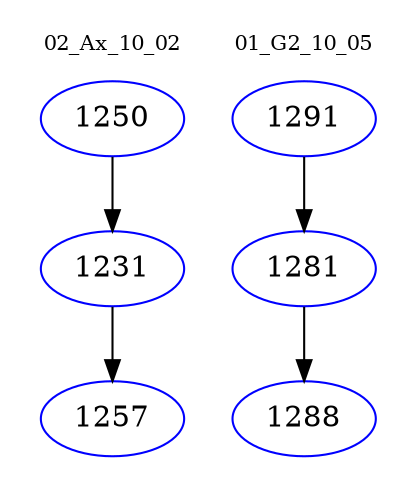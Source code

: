 digraph{
subgraph cluster_0 {
color = white
label = "02_Ax_10_02";
fontsize=10;
T0_1250 [label="1250", color="blue"]
T0_1250 -> T0_1231 [color="black"]
T0_1231 [label="1231", color="blue"]
T0_1231 -> T0_1257 [color="black"]
T0_1257 [label="1257", color="blue"]
}
subgraph cluster_1 {
color = white
label = "01_G2_10_05";
fontsize=10;
T1_1291 [label="1291", color="blue"]
T1_1291 -> T1_1281 [color="black"]
T1_1281 [label="1281", color="blue"]
T1_1281 -> T1_1288 [color="black"]
T1_1288 [label="1288", color="blue"]
}
}
